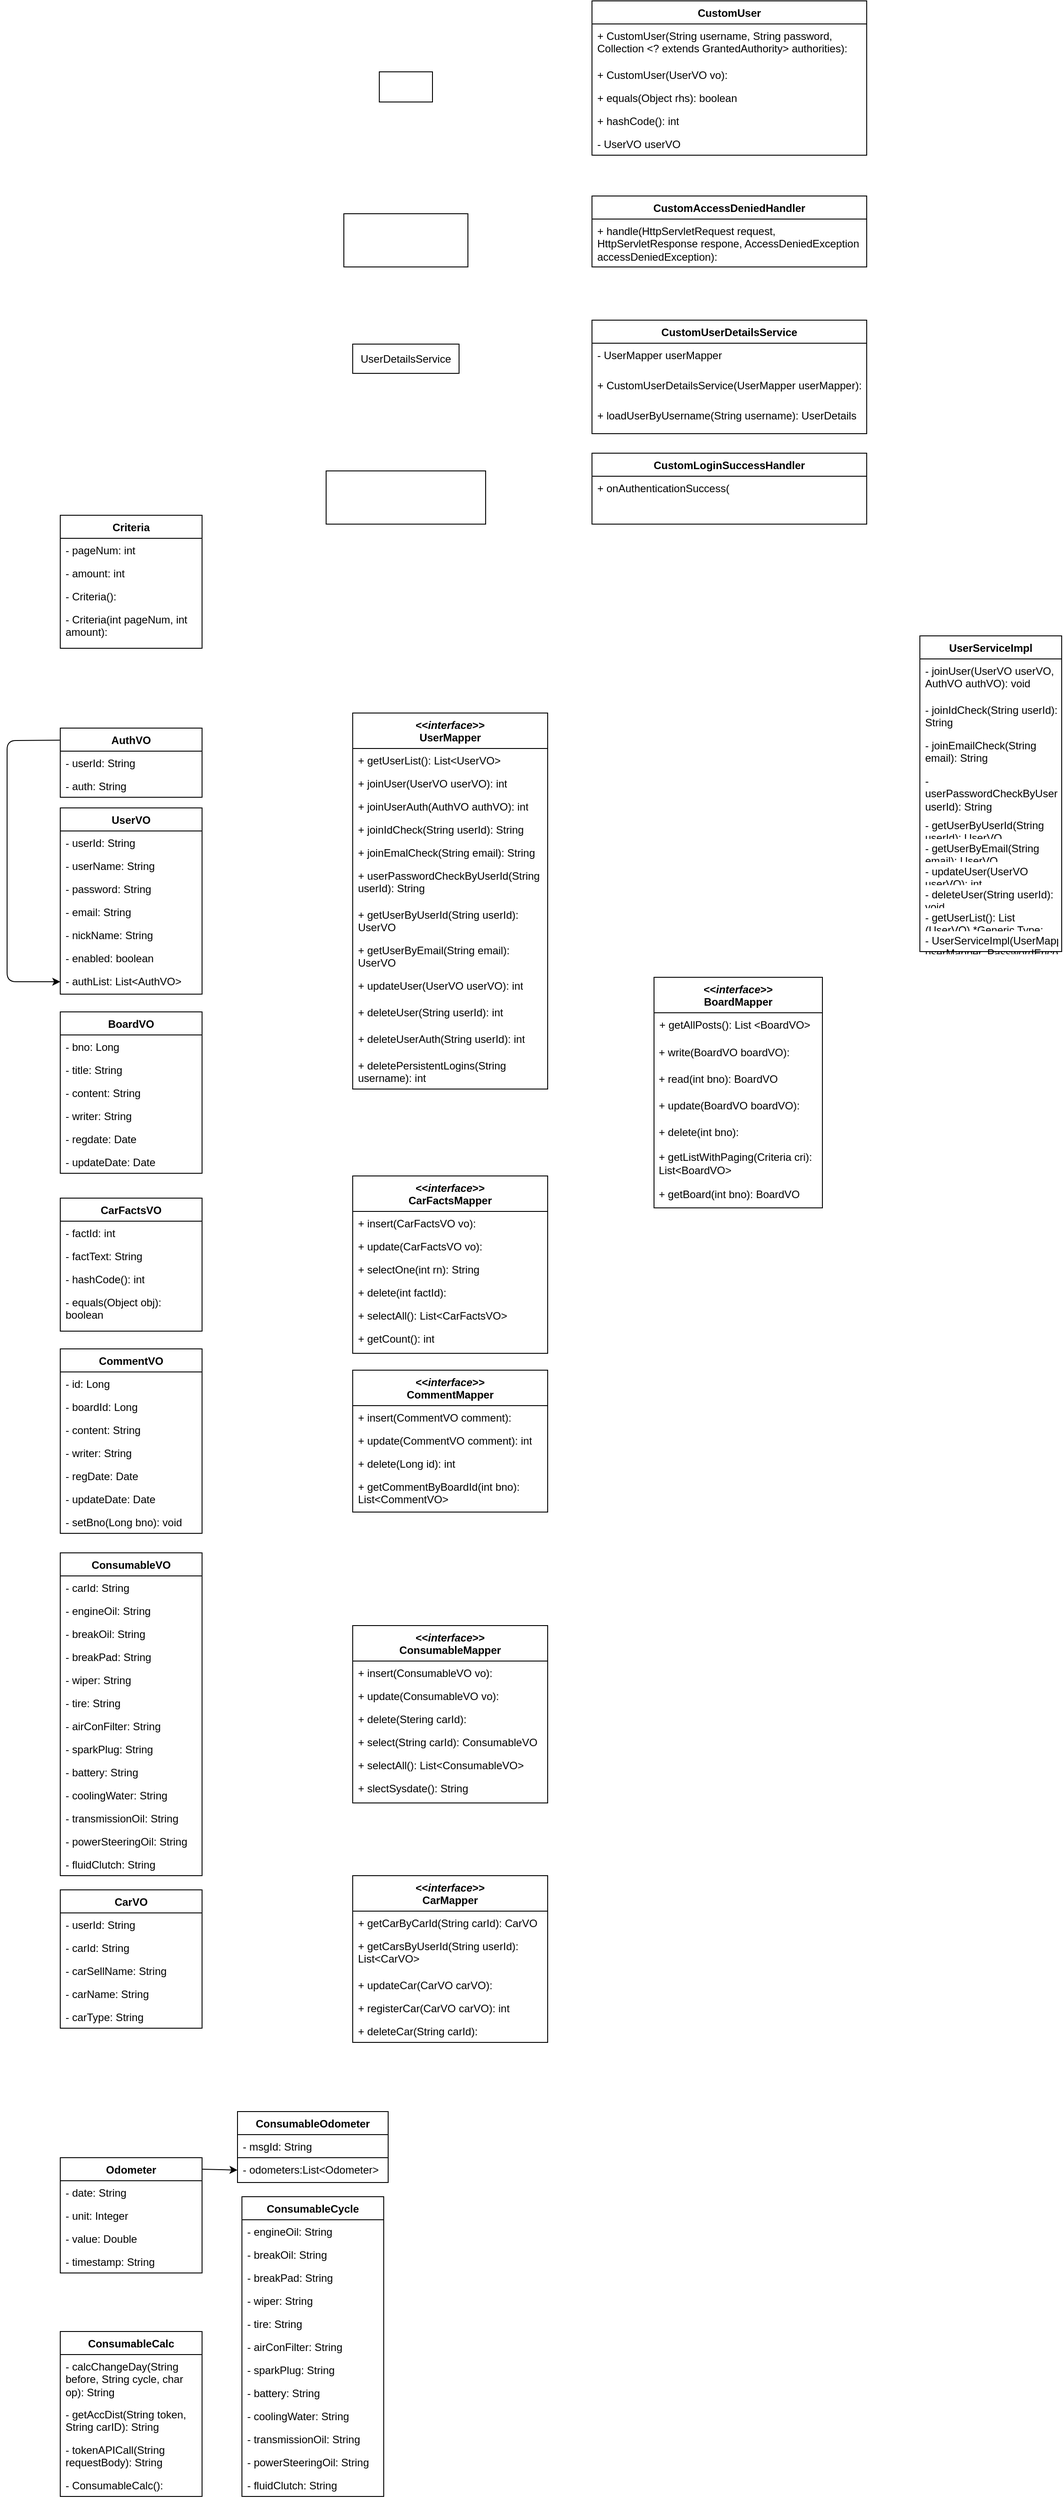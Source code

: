 <mxfile>
    <diagram id="rm79p4SfavvxtILXGLBQ" name="Page-1">
        <mxGraphModel dx="1502" dy="1458" grid="1" gridSize="10" guides="1" tooltips="1" connect="1" arrows="1" fold="1" page="1" pageScale="1" pageWidth="850" pageHeight="1100" math="0" shadow="0">
            <root>
                <mxCell id="0"/>
                <mxCell id="1" parent="0"/>
                <mxCell id="40" value="" style="edgeStyle=none;html=1;entryX=0;entryY=0.5;entryDx=0;entryDy=0;exitX=-0.004;exitY=0.175;exitDx=0;exitDy=0;exitPerimeter=0;" parent="1" source="2" target="38" edge="1">
                    <mxGeometry relative="1" as="geometry">
                        <mxPoint x="-100" y="59" as="targetPoint"/>
                        <Array as="points">
                            <mxPoint x="-40" y="34"/>
                            <mxPoint x="-40" y="306"/>
                        </Array>
                    </mxGeometry>
                </mxCell>
                <mxCell id="2" value="AuthVO" style="swimlane;fontStyle=1;align=center;verticalAlign=top;childLayout=stackLayout;horizontal=1;startSize=26;horizontalStack=0;resizeParent=1;resizeParentMax=0;resizeLast=0;collapsible=1;marginBottom=0;whiteSpace=wrap;html=1;" parent="1" vertex="1">
                    <mxGeometry x="20" y="20" width="160" height="78" as="geometry"/>
                </mxCell>
                <mxCell id="3" value="- userId: String" style="text;strokeColor=none;fillColor=none;align=left;verticalAlign=top;spacingLeft=4;spacingRight=4;overflow=hidden;rotatable=0;points=[[0,0.5],[1,0.5]];portConstraint=eastwest;whiteSpace=wrap;html=1;" parent="2" vertex="1">
                    <mxGeometry y="26" width="160" height="26" as="geometry"/>
                </mxCell>
                <mxCell id="4" value="- auth: String" style="text;strokeColor=none;fillColor=none;align=left;verticalAlign=top;spacingLeft=4;spacingRight=4;overflow=hidden;rotatable=0;points=[[0,0.5],[1,0.5]];portConstraint=eastwest;whiteSpace=wrap;html=1;" parent="2" vertex="1">
                    <mxGeometry y="52" width="160" height="26" as="geometry"/>
                </mxCell>
                <mxCell id="5" value="CommentVO" style="swimlane;fontStyle=1;align=center;verticalAlign=top;childLayout=stackLayout;horizontal=1;startSize=26;horizontalStack=0;resizeParent=1;resizeParentMax=0;resizeLast=0;collapsible=1;marginBottom=0;whiteSpace=wrap;html=1;" parent="1" vertex="1">
                    <mxGeometry x="20" y="720" width="160" height="208" as="geometry"/>
                </mxCell>
                <mxCell id="6" value="- id: Long" style="text;strokeColor=none;fillColor=none;align=left;verticalAlign=top;spacingLeft=4;spacingRight=4;overflow=hidden;rotatable=0;points=[[0,0.5],[1,0.5]];portConstraint=eastwest;whiteSpace=wrap;html=1;" parent="5" vertex="1">
                    <mxGeometry y="26" width="160" height="26" as="geometry"/>
                </mxCell>
                <mxCell id="7" value="- boardId: Long" style="text;strokeColor=none;fillColor=none;align=left;verticalAlign=top;spacingLeft=4;spacingRight=4;overflow=hidden;rotatable=0;points=[[0,0.5],[1,0.5]];portConstraint=eastwest;whiteSpace=wrap;html=1;" parent="5" vertex="1">
                    <mxGeometry y="52" width="160" height="26" as="geometry"/>
                </mxCell>
                <mxCell id="8" value="- content: String" style="text;strokeColor=none;fillColor=none;align=left;verticalAlign=top;spacingLeft=4;spacingRight=4;overflow=hidden;rotatable=0;points=[[0,0.5],[1,0.5]];portConstraint=eastwest;whiteSpace=wrap;html=1;" parent="5" vertex="1">
                    <mxGeometry y="78" width="160" height="26" as="geometry"/>
                </mxCell>
                <mxCell id="9" value="- writer: String" style="text;strokeColor=none;fillColor=none;align=left;verticalAlign=top;spacingLeft=4;spacingRight=4;overflow=hidden;rotatable=0;points=[[0,0.5],[1,0.5]];portConstraint=eastwest;whiteSpace=wrap;html=1;" parent="5" vertex="1">
                    <mxGeometry y="104" width="160" height="26" as="geometry"/>
                </mxCell>
                <mxCell id="10" value="- regDate: Date" style="text;strokeColor=none;fillColor=none;align=left;verticalAlign=top;spacingLeft=4;spacingRight=4;overflow=hidden;rotatable=0;points=[[0,0.5],[1,0.5]];portConstraint=eastwest;whiteSpace=wrap;html=1;" parent="5" vertex="1">
                    <mxGeometry y="130" width="160" height="26" as="geometry"/>
                </mxCell>
                <mxCell id="11" value="- updateDate: Date" style="text;strokeColor=none;fillColor=none;align=left;verticalAlign=top;spacingLeft=4;spacingRight=4;overflow=hidden;rotatable=0;points=[[0,0.5],[1,0.5]];portConstraint=eastwest;whiteSpace=wrap;html=1;" parent="5" vertex="1">
                    <mxGeometry y="156" width="160" height="26" as="geometry"/>
                </mxCell>
                <mxCell id="12" value="- setBno(Long bno): void" style="text;strokeColor=none;fillColor=none;align=left;verticalAlign=top;spacingLeft=4;spacingRight=4;overflow=hidden;rotatable=0;points=[[0,0.5],[1,0.5]];portConstraint=eastwest;whiteSpace=wrap;html=1;" parent="5" vertex="1">
                    <mxGeometry y="182" width="160" height="26" as="geometry"/>
                </mxCell>
                <mxCell id="13" value="BoardVO" style="swimlane;fontStyle=1;align=center;verticalAlign=top;childLayout=stackLayout;horizontal=1;startSize=26;horizontalStack=0;resizeParent=1;resizeParentMax=0;resizeLast=0;collapsible=1;marginBottom=0;whiteSpace=wrap;html=1;" parent="1" vertex="1">
                    <mxGeometry x="20" y="340" width="160" height="182" as="geometry"/>
                </mxCell>
                <mxCell id="14" value="- bno: Long" style="text;strokeColor=none;fillColor=none;align=left;verticalAlign=top;spacingLeft=4;spacingRight=4;overflow=hidden;rotatable=0;points=[[0,0.5],[1,0.5]];portConstraint=eastwest;whiteSpace=wrap;html=1;" parent="13" vertex="1">
                    <mxGeometry y="26" width="160" height="26" as="geometry"/>
                </mxCell>
                <mxCell id="15" value="- title: String" style="text;strokeColor=none;fillColor=none;align=left;verticalAlign=top;spacingLeft=4;spacingRight=4;overflow=hidden;rotatable=0;points=[[0,0.5],[1,0.5]];portConstraint=eastwest;whiteSpace=wrap;html=1;" parent="13" vertex="1">
                    <mxGeometry y="52" width="160" height="26" as="geometry"/>
                </mxCell>
                <mxCell id="16" value="- content: String" style="text;strokeColor=none;fillColor=none;align=left;verticalAlign=top;spacingLeft=4;spacingRight=4;overflow=hidden;rotatable=0;points=[[0,0.5],[1,0.5]];portConstraint=eastwest;whiteSpace=wrap;html=1;" parent="13" vertex="1">
                    <mxGeometry y="78" width="160" height="26" as="geometry"/>
                </mxCell>
                <mxCell id="17" value="- writer: String" style="text;strokeColor=none;fillColor=none;align=left;verticalAlign=top;spacingLeft=4;spacingRight=4;overflow=hidden;rotatable=0;points=[[0,0.5],[1,0.5]];portConstraint=eastwest;whiteSpace=wrap;html=1;" parent="13" vertex="1">
                    <mxGeometry y="104" width="160" height="26" as="geometry"/>
                </mxCell>
                <mxCell id="18" value="- regdate: Date" style="text;strokeColor=none;fillColor=none;align=left;verticalAlign=top;spacingLeft=4;spacingRight=4;overflow=hidden;rotatable=0;points=[[0,0.5],[1,0.5]];portConstraint=eastwest;whiteSpace=wrap;html=1;" parent="13" vertex="1">
                    <mxGeometry y="130" width="160" height="26" as="geometry"/>
                </mxCell>
                <mxCell id="19" value="- updateDate: Date" style="text;strokeColor=none;fillColor=none;align=left;verticalAlign=top;spacingLeft=4;spacingRight=4;overflow=hidden;rotatable=0;points=[[0,0.5],[1,0.5]];portConstraint=eastwest;whiteSpace=wrap;html=1;" parent="13" vertex="1">
                    <mxGeometry y="156" width="160" height="26" as="geometry"/>
                </mxCell>
                <mxCell id="20" value="CarFactsVO" style="swimlane;fontStyle=1;align=center;verticalAlign=top;childLayout=stackLayout;horizontal=1;startSize=26;horizontalStack=0;resizeParent=1;resizeParentMax=0;resizeLast=0;collapsible=1;marginBottom=0;whiteSpace=wrap;html=1;" parent="1" vertex="1">
                    <mxGeometry x="20" y="550" width="160" height="150" as="geometry"/>
                </mxCell>
                <mxCell id="21" value="- factId: int" style="text;strokeColor=none;fillColor=none;align=left;verticalAlign=top;spacingLeft=4;spacingRight=4;overflow=hidden;rotatable=0;points=[[0,0.5],[1,0.5]];portConstraint=eastwest;whiteSpace=wrap;html=1;" parent="20" vertex="1">
                    <mxGeometry y="26" width="160" height="26" as="geometry"/>
                </mxCell>
                <mxCell id="22" value="- factText: String" style="text;strokeColor=none;fillColor=none;align=left;verticalAlign=top;spacingLeft=4;spacingRight=4;overflow=hidden;rotatable=0;points=[[0,0.5],[1,0.5]];portConstraint=eastwest;whiteSpace=wrap;html=1;" parent="20" vertex="1">
                    <mxGeometry y="52" width="160" height="26" as="geometry"/>
                </mxCell>
                <mxCell id="23" value="- hashCode(): int" style="text;strokeColor=none;fillColor=none;align=left;verticalAlign=top;spacingLeft=4;spacingRight=4;overflow=hidden;rotatable=0;points=[[0,0.5],[1,0.5]];portConstraint=eastwest;whiteSpace=wrap;html=1;" parent="20" vertex="1">
                    <mxGeometry y="78" width="160" height="26" as="geometry"/>
                </mxCell>
                <mxCell id="24" value="- equals(Object obj): boolean" style="text;strokeColor=none;fillColor=none;align=left;verticalAlign=top;spacingLeft=4;spacingRight=4;overflow=hidden;rotatable=0;points=[[0,0.5],[1,0.5]];portConstraint=eastwest;whiteSpace=wrap;html=1;" parent="20" vertex="1">
                    <mxGeometry y="104" width="160" height="46" as="geometry"/>
                </mxCell>
                <mxCell id="25" value="ConsumableCalc" style="swimlane;fontStyle=1;align=center;verticalAlign=top;childLayout=stackLayout;horizontal=1;startSize=26;horizontalStack=0;resizeParent=1;resizeParentMax=0;resizeLast=0;collapsible=1;marginBottom=0;whiteSpace=wrap;html=1;" parent="1" vertex="1">
                    <mxGeometry x="20" y="1828" width="160" height="186" as="geometry"/>
                </mxCell>
                <mxCell id="26" value="- calcChangeDay(String before, String cycle, char op): String" style="text;strokeColor=none;fillColor=none;align=left;verticalAlign=top;spacingLeft=4;spacingRight=4;overflow=hidden;rotatable=0;points=[[0,0.5],[1,0.5]];portConstraint=eastwest;whiteSpace=wrap;html=1;" parent="25" vertex="1">
                    <mxGeometry y="26" width="160" height="54" as="geometry"/>
                </mxCell>
                <mxCell id="27" value="- getAccDist(String token, String carID): String" style="text;strokeColor=none;fillColor=none;align=left;verticalAlign=top;spacingLeft=4;spacingRight=4;overflow=hidden;rotatable=0;points=[[0,0.5],[1,0.5]];portConstraint=eastwest;whiteSpace=wrap;html=1;" parent="25" vertex="1">
                    <mxGeometry y="80" width="160" height="40" as="geometry"/>
                </mxCell>
                <mxCell id="28" value="- tokenAPICall(String requestBody): String" style="text;strokeColor=none;fillColor=none;align=left;verticalAlign=top;spacingLeft=4;spacingRight=4;overflow=hidden;rotatable=0;points=[[0,0.5],[1,0.5]];portConstraint=eastwest;whiteSpace=wrap;html=1;" parent="25" vertex="1">
                    <mxGeometry y="120" width="160" height="40" as="geometry"/>
                </mxCell>
                <mxCell id="29" value="- ConsumableCalc(): " style="text;strokeColor=none;fillColor=none;align=left;verticalAlign=top;spacingLeft=4;spacingRight=4;overflow=hidden;rotatable=0;points=[[0,0.5],[1,0.5]];portConstraint=eastwest;whiteSpace=wrap;html=1;" parent="25" vertex="1">
                    <mxGeometry y="160" width="160" height="26" as="geometry"/>
                </mxCell>
                <mxCell id="31" value="UserVO" style="swimlane;fontStyle=1;align=center;verticalAlign=top;childLayout=stackLayout;horizontal=1;startSize=26;horizontalStack=0;resizeParent=1;resizeParentMax=0;resizeLast=0;collapsible=1;marginBottom=0;whiteSpace=wrap;html=1;" parent="1" vertex="1">
                    <mxGeometry x="20" y="110" width="160" height="210" as="geometry"/>
                </mxCell>
                <mxCell id="32" value="- userId: String" style="text;strokeColor=none;fillColor=none;align=left;verticalAlign=top;spacingLeft=4;spacingRight=4;overflow=hidden;rotatable=0;points=[[0,0.5],[1,0.5]];portConstraint=eastwest;whiteSpace=wrap;html=1;" parent="31" vertex="1">
                    <mxGeometry y="26" width="160" height="26" as="geometry"/>
                </mxCell>
                <mxCell id="33" value="- userName: String" style="text;strokeColor=none;fillColor=none;align=left;verticalAlign=top;spacingLeft=4;spacingRight=4;overflow=hidden;rotatable=0;points=[[0,0.5],[1,0.5]];portConstraint=eastwest;whiteSpace=wrap;html=1;" parent="31" vertex="1">
                    <mxGeometry y="52" width="160" height="26" as="geometry"/>
                </mxCell>
                <mxCell id="34" value="- password: String" style="text;strokeColor=none;fillColor=none;align=left;verticalAlign=top;spacingLeft=4;spacingRight=4;overflow=hidden;rotatable=0;points=[[0,0.5],[1,0.5]];portConstraint=eastwest;whiteSpace=wrap;html=1;" parent="31" vertex="1">
                    <mxGeometry y="78" width="160" height="26" as="geometry"/>
                </mxCell>
                <mxCell id="35" value="- email: String" style="text;strokeColor=none;fillColor=none;align=left;verticalAlign=top;spacingLeft=4;spacingRight=4;overflow=hidden;rotatable=0;points=[[0,0.5],[1,0.5]];portConstraint=eastwest;whiteSpace=wrap;html=1;" parent="31" vertex="1">
                    <mxGeometry y="104" width="160" height="26" as="geometry"/>
                </mxCell>
                <mxCell id="36" value="- nickName: String" style="text;strokeColor=none;fillColor=none;align=left;verticalAlign=top;spacingLeft=4;spacingRight=4;overflow=hidden;rotatable=0;points=[[0,0.5],[1,0.5]];portConstraint=eastwest;whiteSpace=wrap;html=1;" parent="31" vertex="1">
                    <mxGeometry y="130" width="160" height="26" as="geometry"/>
                </mxCell>
                <mxCell id="37" value="- enabled: boolean" style="text;strokeColor=none;fillColor=none;align=left;verticalAlign=top;spacingLeft=4;spacingRight=4;overflow=hidden;rotatable=0;points=[[0,0.5],[1,0.5]];portConstraint=eastwest;whiteSpace=wrap;html=1;" parent="31" vertex="1">
                    <mxGeometry y="156" width="160" height="26" as="geometry"/>
                </mxCell>
                <mxCell id="38" value="- authList: List&amp;lt;AuthVO&amp;gt;&amp;nbsp;" style="text;strokeColor=none;fillColor=none;align=left;verticalAlign=top;spacingLeft=4;spacingRight=4;overflow=hidden;rotatable=0;points=[[0,0.5],[1,0.5]];portConstraint=eastwest;whiteSpace=wrap;html=1;" parent="31" vertex="1">
                    <mxGeometry y="182" width="160" height="28" as="geometry"/>
                </mxCell>
                <mxCell id="46" value="Criteria" style="swimlane;fontStyle=1;align=center;verticalAlign=top;childLayout=stackLayout;horizontal=1;startSize=26;horizontalStack=0;resizeParent=1;resizeParentMax=0;resizeLast=0;collapsible=1;marginBottom=0;whiteSpace=wrap;html=1;" parent="1" vertex="1">
                    <mxGeometry x="20" y="-220" width="160" height="150" as="geometry"/>
                </mxCell>
                <mxCell id="47" value="- pageNum: int" style="text;strokeColor=none;fillColor=none;align=left;verticalAlign=top;spacingLeft=4;spacingRight=4;overflow=hidden;rotatable=0;points=[[0,0.5],[1,0.5]];portConstraint=eastwest;whiteSpace=wrap;html=1;" parent="46" vertex="1">
                    <mxGeometry y="26" width="160" height="26" as="geometry"/>
                </mxCell>
                <mxCell id="48" value="- amount: int" style="text;strokeColor=none;fillColor=none;align=left;verticalAlign=top;spacingLeft=4;spacingRight=4;overflow=hidden;rotatable=0;points=[[0,0.5],[1,0.5]];portConstraint=eastwest;whiteSpace=wrap;html=1;" parent="46" vertex="1">
                    <mxGeometry y="52" width="160" height="26" as="geometry"/>
                </mxCell>
                <mxCell id="49" value="- Criteria(): " style="text;strokeColor=none;fillColor=none;align=left;verticalAlign=top;spacingLeft=4;spacingRight=4;overflow=hidden;rotatable=0;points=[[0,0.5],[1,0.5]];portConstraint=eastwest;whiteSpace=wrap;html=1;" parent="46" vertex="1">
                    <mxGeometry y="78" width="160" height="26" as="geometry"/>
                </mxCell>
                <mxCell id="50" value="- Criteria(int pageNum, int amount): " style="text;strokeColor=none;fillColor=none;align=left;verticalAlign=top;spacingLeft=4;spacingRight=4;overflow=hidden;rotatable=0;points=[[0,0.5],[1,0.5]];portConstraint=eastwest;whiteSpace=wrap;html=1;" parent="46" vertex="1">
                    <mxGeometry y="104" width="160" height="46" as="geometry"/>
                </mxCell>
                <mxCell id="51" value="ConsumableVO" style="swimlane;fontStyle=1;align=center;verticalAlign=top;childLayout=stackLayout;horizontal=1;startSize=26;horizontalStack=0;resizeParent=1;resizeParentMax=0;resizeLast=0;collapsible=1;marginBottom=0;whiteSpace=wrap;html=1;" parent="1" vertex="1">
                    <mxGeometry x="20" y="950" width="160" height="364" as="geometry"/>
                </mxCell>
                <mxCell id="52" value="- carId: String" style="text;strokeColor=none;fillColor=none;align=left;verticalAlign=top;spacingLeft=4;spacingRight=4;overflow=hidden;rotatable=0;points=[[0,0.5],[1,0.5]];portConstraint=eastwest;whiteSpace=wrap;html=1;" parent="51" vertex="1">
                    <mxGeometry y="26" width="160" height="26" as="geometry"/>
                </mxCell>
                <mxCell id="53" value="- engineOil: String" style="text;strokeColor=none;fillColor=none;align=left;verticalAlign=top;spacingLeft=4;spacingRight=4;overflow=hidden;rotatable=0;points=[[0,0.5],[1,0.5]];portConstraint=eastwest;whiteSpace=wrap;html=1;" parent="51" vertex="1">
                    <mxGeometry y="52" width="160" height="26" as="geometry"/>
                </mxCell>
                <mxCell id="54" value="- breakOil: String" style="text;strokeColor=none;fillColor=none;align=left;verticalAlign=top;spacingLeft=4;spacingRight=4;overflow=hidden;rotatable=0;points=[[0,0.5],[1,0.5]];portConstraint=eastwest;whiteSpace=wrap;html=1;" parent="51" vertex="1">
                    <mxGeometry y="78" width="160" height="26" as="geometry"/>
                </mxCell>
                <mxCell id="55" value="- breakPad: String" style="text;strokeColor=none;fillColor=none;align=left;verticalAlign=top;spacingLeft=4;spacingRight=4;overflow=hidden;rotatable=0;points=[[0,0.5],[1,0.5]];portConstraint=eastwest;whiteSpace=wrap;html=1;" parent="51" vertex="1">
                    <mxGeometry y="104" width="160" height="26" as="geometry"/>
                </mxCell>
                <mxCell id="56" value="- wiper: String" style="text;strokeColor=none;fillColor=none;align=left;verticalAlign=top;spacingLeft=4;spacingRight=4;overflow=hidden;rotatable=0;points=[[0,0.5],[1,0.5]];portConstraint=eastwest;whiteSpace=wrap;html=1;" parent="51" vertex="1">
                    <mxGeometry y="130" width="160" height="26" as="geometry"/>
                </mxCell>
                <mxCell id="57" value="- tire: String" style="text;strokeColor=none;fillColor=none;align=left;verticalAlign=top;spacingLeft=4;spacingRight=4;overflow=hidden;rotatable=0;points=[[0,0.5],[1,0.5]];portConstraint=eastwest;whiteSpace=wrap;html=1;" parent="51" vertex="1">
                    <mxGeometry y="156" width="160" height="26" as="geometry"/>
                </mxCell>
                <mxCell id="58" value="- airConFilter: String" style="text;strokeColor=none;fillColor=none;align=left;verticalAlign=top;spacingLeft=4;spacingRight=4;overflow=hidden;rotatable=0;points=[[0,0.5],[1,0.5]];portConstraint=eastwest;whiteSpace=wrap;html=1;" parent="51" vertex="1">
                    <mxGeometry y="182" width="160" height="26" as="geometry"/>
                </mxCell>
                <mxCell id="59" value="- sparkPlug: String" style="text;strokeColor=none;fillColor=none;align=left;verticalAlign=top;spacingLeft=4;spacingRight=4;overflow=hidden;rotatable=0;points=[[0,0.5],[1,0.5]];portConstraint=eastwest;whiteSpace=wrap;html=1;" parent="51" vertex="1">
                    <mxGeometry y="208" width="160" height="26" as="geometry"/>
                </mxCell>
                <mxCell id="60" value="- battery: String" style="text;strokeColor=none;fillColor=none;align=left;verticalAlign=top;spacingLeft=4;spacingRight=4;overflow=hidden;rotatable=0;points=[[0,0.5],[1,0.5]];portConstraint=eastwest;whiteSpace=wrap;html=1;" parent="51" vertex="1">
                    <mxGeometry y="234" width="160" height="26" as="geometry"/>
                </mxCell>
                <mxCell id="61" value="- coolingWater: String" style="text;strokeColor=none;fillColor=none;align=left;verticalAlign=top;spacingLeft=4;spacingRight=4;overflow=hidden;rotatable=0;points=[[0,0.5],[1,0.5]];portConstraint=eastwest;whiteSpace=wrap;html=1;" parent="51" vertex="1">
                    <mxGeometry y="260" width="160" height="26" as="geometry"/>
                </mxCell>
                <mxCell id="62" value="- transmissionOil: String" style="text;strokeColor=none;fillColor=none;align=left;verticalAlign=top;spacingLeft=4;spacingRight=4;overflow=hidden;rotatable=0;points=[[0,0.5],[1,0.5]];portConstraint=eastwest;whiteSpace=wrap;html=1;" parent="51" vertex="1">
                    <mxGeometry y="286" width="160" height="26" as="geometry"/>
                </mxCell>
                <mxCell id="63" value="- powerSteeringOil: String" style="text;strokeColor=none;fillColor=none;align=left;verticalAlign=top;spacingLeft=4;spacingRight=4;overflow=hidden;rotatable=0;points=[[0,0.5],[1,0.5]];portConstraint=eastwest;whiteSpace=wrap;html=1;" parent="51" vertex="1">
                    <mxGeometry y="312" width="160" height="26" as="geometry"/>
                </mxCell>
                <mxCell id="64" value="- fluidClutch: String" style="text;strokeColor=none;fillColor=none;align=left;verticalAlign=top;spacingLeft=4;spacingRight=4;overflow=hidden;rotatable=0;points=[[0,0.5],[1,0.5]];portConstraint=eastwest;whiteSpace=wrap;html=1;" parent="51" vertex="1">
                    <mxGeometry y="338" width="160" height="26" as="geometry"/>
                </mxCell>
                <mxCell id="65" value="ConsumableOdometer" style="swimlane;fontStyle=1;align=center;verticalAlign=top;childLayout=stackLayout;horizontal=1;startSize=26;horizontalStack=0;resizeParent=1;resizeParentMax=0;resizeLast=0;collapsible=1;marginBottom=0;whiteSpace=wrap;html=1;" parent="1" vertex="1">
                    <mxGeometry x="220" y="1580" width="170" height="80" as="geometry"/>
                </mxCell>
                <mxCell id="66" value="- msgId: String" style="text;strokeColor=none;fillColor=none;align=left;verticalAlign=top;spacingLeft=4;spacingRight=4;overflow=hidden;rotatable=0;points=[[0,0.5],[1,0.5]];portConstraint=eastwest;whiteSpace=wrap;html=1;" parent="65" vertex="1">
                    <mxGeometry y="26" width="170" height="26" as="geometry"/>
                </mxCell>
                <mxCell id="67" value="- odometers:List&amp;lt;Odometer&amp;gt;" style="text;strokeColor=default;fillColor=none;align=left;verticalAlign=top;spacingLeft=4;spacingRight=4;overflow=hidden;rotatable=0;points=[[0,0.5],[1,0.5]];portConstraint=eastwest;whiteSpace=wrap;html=1;" parent="65" vertex="1">
                    <mxGeometry y="52" width="170" height="28" as="geometry"/>
                </mxCell>
                <mxCell id="41" value="Odometer" style="swimlane;fontStyle=1;align=center;verticalAlign=top;childLayout=stackLayout;horizontal=1;startSize=26;horizontalStack=0;resizeParent=1;resizeParentMax=0;resizeLast=0;collapsible=1;marginBottom=0;whiteSpace=wrap;html=1;strokeColor=default;" parent="1" vertex="1">
                    <mxGeometry x="20" y="1632" width="160" height="130" as="geometry"/>
                </mxCell>
                <mxCell id="42" value="- date: String" style="text;strokeColor=none;fillColor=none;align=left;verticalAlign=top;spacingLeft=4;spacingRight=4;overflow=hidden;rotatable=0;points=[[0,0.5],[1,0.5]];portConstraint=eastwest;whiteSpace=wrap;html=1;" parent="41" vertex="1">
                    <mxGeometry y="26" width="160" height="26" as="geometry"/>
                </mxCell>
                <mxCell id="43" value="- unit: Integer" style="text;strokeColor=none;fillColor=none;align=left;verticalAlign=top;spacingLeft=4;spacingRight=4;overflow=hidden;rotatable=0;points=[[0,0.5],[1,0.5]];portConstraint=eastwest;whiteSpace=wrap;html=1;" parent="41" vertex="1">
                    <mxGeometry y="52" width="160" height="26" as="geometry"/>
                </mxCell>
                <mxCell id="44" value="- value: Double" style="text;strokeColor=none;fillColor=none;align=left;verticalAlign=top;spacingLeft=4;spacingRight=4;overflow=hidden;rotatable=0;points=[[0,0.5],[1,0.5]];portConstraint=eastwest;whiteSpace=wrap;html=1;" parent="41" vertex="1">
                    <mxGeometry y="78" width="160" height="26" as="geometry"/>
                </mxCell>
                <mxCell id="45" value="- timestamp: String" style="text;strokeColor=none;fillColor=none;align=left;verticalAlign=top;spacingLeft=4;spacingRight=4;overflow=hidden;rotatable=0;points=[[0,0.5],[1,0.5]];portConstraint=eastwest;whiteSpace=wrap;html=1;" parent="41" vertex="1">
                    <mxGeometry y="104" width="160" height="26" as="geometry"/>
                </mxCell>
                <mxCell id="73" value="" style="endArrow=classic;html=1;exitX=0.998;exitY=0.1;exitDx=0;exitDy=0;exitPerimeter=0;entryX=0;entryY=0.5;entryDx=0;entryDy=0;" parent="1" source="41" target="67" edge="1">
                    <mxGeometry width="50" height="50" relative="1" as="geometry">
                        <mxPoint x="185" y="1640" as="sourcePoint"/>
                        <mxPoint x="305" y="1630" as="targetPoint"/>
                    </mxGeometry>
                </mxCell>
                <mxCell id="74" value="ConsumableCycle" style="swimlane;fontStyle=1;align=center;verticalAlign=top;childLayout=stackLayout;horizontal=1;startSize=26;horizontalStack=0;resizeParent=1;resizeParentMax=0;resizeLast=0;collapsible=1;marginBottom=0;whiteSpace=wrap;html=1;" parent="1" vertex="1">
                    <mxGeometry x="225" y="1676" width="160" height="338" as="geometry"/>
                </mxCell>
                <mxCell id="75" value="- engineOil: String" style="text;strokeColor=none;fillColor=none;align=left;verticalAlign=top;spacingLeft=4;spacingRight=4;overflow=hidden;rotatable=0;points=[[0,0.5],[1,0.5]];portConstraint=eastwest;whiteSpace=wrap;html=1;" parent="74" vertex="1">
                    <mxGeometry y="26" width="160" height="26" as="geometry"/>
                </mxCell>
                <mxCell id="76" value="- breakOil: String" style="text;strokeColor=none;fillColor=none;align=left;verticalAlign=top;spacingLeft=4;spacingRight=4;overflow=hidden;rotatable=0;points=[[0,0.5],[1,0.5]];portConstraint=eastwest;whiteSpace=wrap;html=1;" parent="74" vertex="1">
                    <mxGeometry y="52" width="160" height="26" as="geometry"/>
                </mxCell>
                <mxCell id="77" value="- breakPad: String" style="text;strokeColor=none;fillColor=none;align=left;verticalAlign=top;spacingLeft=4;spacingRight=4;overflow=hidden;rotatable=0;points=[[0,0.5],[1,0.5]];portConstraint=eastwest;whiteSpace=wrap;html=1;" parent="74" vertex="1">
                    <mxGeometry y="78" width="160" height="26" as="geometry"/>
                </mxCell>
                <mxCell id="78" value="- wiper: String" style="text;strokeColor=none;fillColor=none;align=left;verticalAlign=top;spacingLeft=4;spacingRight=4;overflow=hidden;rotatable=0;points=[[0,0.5],[1,0.5]];portConstraint=eastwest;whiteSpace=wrap;html=1;" parent="74" vertex="1">
                    <mxGeometry y="104" width="160" height="26" as="geometry"/>
                </mxCell>
                <mxCell id="79" value="- tire: String" style="text;strokeColor=none;fillColor=none;align=left;verticalAlign=top;spacingLeft=4;spacingRight=4;overflow=hidden;rotatable=0;points=[[0,0.5],[1,0.5]];portConstraint=eastwest;whiteSpace=wrap;html=1;" parent="74" vertex="1">
                    <mxGeometry y="130" width="160" height="26" as="geometry"/>
                </mxCell>
                <mxCell id="80" value="- airConFilter: String" style="text;strokeColor=none;fillColor=none;align=left;verticalAlign=top;spacingLeft=4;spacingRight=4;overflow=hidden;rotatable=0;points=[[0,0.5],[1,0.5]];portConstraint=eastwest;whiteSpace=wrap;html=1;" parent="74" vertex="1">
                    <mxGeometry y="156" width="160" height="26" as="geometry"/>
                </mxCell>
                <mxCell id="81" value="- sparkPlug: String" style="text;strokeColor=none;fillColor=none;align=left;verticalAlign=top;spacingLeft=4;spacingRight=4;overflow=hidden;rotatable=0;points=[[0,0.5],[1,0.5]];portConstraint=eastwest;whiteSpace=wrap;html=1;" parent="74" vertex="1">
                    <mxGeometry y="182" width="160" height="26" as="geometry"/>
                </mxCell>
                <mxCell id="82" value="- battery: String" style="text;strokeColor=none;fillColor=none;align=left;verticalAlign=top;spacingLeft=4;spacingRight=4;overflow=hidden;rotatable=0;points=[[0,0.5],[1,0.5]];portConstraint=eastwest;whiteSpace=wrap;html=1;" parent="74" vertex="1">
                    <mxGeometry y="208" width="160" height="26" as="geometry"/>
                </mxCell>
                <mxCell id="83" value="- coolingWater: String" style="text;strokeColor=none;fillColor=none;align=left;verticalAlign=top;spacingLeft=4;spacingRight=4;overflow=hidden;rotatable=0;points=[[0,0.5],[1,0.5]];portConstraint=eastwest;whiteSpace=wrap;html=1;" parent="74" vertex="1">
                    <mxGeometry y="234" width="160" height="26" as="geometry"/>
                </mxCell>
                <mxCell id="84" value="- transmissionOil: String" style="text;strokeColor=none;fillColor=none;align=left;verticalAlign=top;spacingLeft=4;spacingRight=4;overflow=hidden;rotatable=0;points=[[0,0.5],[1,0.5]];portConstraint=eastwest;whiteSpace=wrap;html=1;" parent="74" vertex="1">
                    <mxGeometry y="260" width="160" height="26" as="geometry"/>
                </mxCell>
                <mxCell id="85" value="- powerSteeringOil: String" style="text;strokeColor=none;fillColor=none;align=left;verticalAlign=top;spacingLeft=4;spacingRight=4;overflow=hidden;rotatable=0;points=[[0,0.5],[1,0.5]];portConstraint=eastwest;whiteSpace=wrap;html=1;" parent="74" vertex="1">
                    <mxGeometry y="286" width="160" height="26" as="geometry"/>
                </mxCell>
                <mxCell id="86" value="- fluidClutch: String" style="text;strokeColor=none;fillColor=none;align=left;verticalAlign=top;spacingLeft=4;spacingRight=4;overflow=hidden;rotatable=0;points=[[0,0.5],[1,0.5]];portConstraint=eastwest;whiteSpace=wrap;html=1;" parent="74" vertex="1">
                    <mxGeometry y="312" width="160" height="26" as="geometry"/>
                </mxCell>
                <mxCell id="87" value="CarVO" style="swimlane;fontStyle=1;align=center;verticalAlign=top;childLayout=stackLayout;horizontal=1;startSize=26;horizontalStack=0;resizeParent=1;resizeParentMax=0;resizeLast=0;collapsible=1;marginBottom=0;whiteSpace=wrap;html=1;" parent="1" vertex="1">
                    <mxGeometry x="20" y="1330" width="160" height="156" as="geometry"/>
                </mxCell>
                <mxCell id="88" value="- userId: String" style="text;strokeColor=none;fillColor=none;align=left;verticalAlign=top;spacingLeft=4;spacingRight=4;overflow=hidden;rotatable=0;points=[[0,0.5],[1,0.5]];portConstraint=eastwest;whiteSpace=wrap;html=1;" parent="87" vertex="1">
                    <mxGeometry y="26" width="160" height="26" as="geometry"/>
                </mxCell>
                <mxCell id="89" value="- carId: String" style="text;strokeColor=none;fillColor=none;align=left;verticalAlign=top;spacingLeft=4;spacingRight=4;overflow=hidden;rotatable=0;points=[[0,0.5],[1,0.5]];portConstraint=eastwest;whiteSpace=wrap;html=1;" parent="87" vertex="1">
                    <mxGeometry y="52" width="160" height="26" as="geometry"/>
                </mxCell>
                <mxCell id="90" value="- carSellName: String" style="text;strokeColor=none;fillColor=none;align=left;verticalAlign=top;spacingLeft=4;spacingRight=4;overflow=hidden;rotatable=0;points=[[0,0.5],[1,0.5]];portConstraint=eastwest;whiteSpace=wrap;html=1;" parent="87" vertex="1">
                    <mxGeometry y="78" width="160" height="26" as="geometry"/>
                </mxCell>
                <mxCell id="91" value="- carName: String" style="text;strokeColor=none;fillColor=none;align=left;verticalAlign=top;spacingLeft=4;spacingRight=4;overflow=hidden;rotatable=0;points=[[0,0.5],[1,0.5]];portConstraint=eastwest;whiteSpace=wrap;html=1;" parent="87" vertex="1">
                    <mxGeometry y="104" width="160" height="26" as="geometry"/>
                </mxCell>
                <mxCell id="92" value="- carType: String" style="text;strokeColor=none;fillColor=none;align=left;verticalAlign=top;spacingLeft=4;spacingRight=4;overflow=hidden;rotatable=0;points=[[0,0.5],[1,0.5]];portConstraint=eastwest;whiteSpace=wrap;html=1;" parent="87" vertex="1">
                    <mxGeometry y="130" width="160" height="26" as="geometry"/>
                </mxCell>
                <mxCell id="93" value="&amp;lt;&amp;lt;&lt;i&gt;interface&lt;/i&gt;&amp;gt;&amp;gt;&lt;br&gt;BoardMapper" style="swimlane;fontStyle=1;align=center;verticalAlign=top;childLayout=stackLayout;horizontal=1;startSize=40;horizontalStack=0;resizeParent=1;resizeParentMax=0;resizeLast=0;collapsible=1;marginBottom=0;whiteSpace=wrap;html=1;" parent="1" vertex="1">
                    <mxGeometry x="690" y="301" width="190" height="260" as="geometry"/>
                </mxCell>
                <mxCell id="94" value="+ getAllPosts(): List &amp;lt;BoardVO&amp;gt;" style="text;strokeColor=none;fillColor=none;align=left;verticalAlign=top;spacingLeft=4;spacingRight=4;overflow=hidden;rotatable=0;points=[[0,0.5],[1,0.5]];portConstraint=eastwest;whiteSpace=wrap;html=1;" parent="93" vertex="1">
                    <mxGeometry y="40" width="190" height="30" as="geometry"/>
                </mxCell>
                <mxCell id="96" value="&amp;nbsp;+ write(BoardVO boardVO):" style="text;html=1;strokeColor=none;fillColor=none;align=left;verticalAlign=middle;whiteSpace=wrap;rounded=0;" parent="93" vertex="1">
                    <mxGeometry y="70" width="190" height="30" as="geometry"/>
                </mxCell>
                <mxCell id="97" value="&amp;nbsp;+ read(int bno): BoardVO" style="text;html=1;strokeColor=none;fillColor=none;align=left;verticalAlign=middle;whiteSpace=wrap;rounded=0;" parent="93" vertex="1">
                    <mxGeometry y="100" width="190" height="30" as="geometry"/>
                </mxCell>
                <mxCell id="98" value="&amp;nbsp;+ update(BoardVO boardVO):&lt;span style=&quot;color: rgba(0, 0, 0, 0); font-family: monospace; font-size: 0px;&quot;&gt;%3CmxGraphModel%3E%3Croot%3E%3CmxCell%20id%3D%220%22%2F%3E%3CmxCell%20id%3D%221%22%20parent%3D%220%22%2F%3E%3CmxCell%20id%3D%222%22%20value%3D%22%2B%20read(int%20bno)%3A%20BoardVO%22%20style%3D%22text%3Bhtml%3D1%3BstrokeColor%3Dnone%3BfillColor%3Dnone%3Balign%3Dleft%3BverticalAlign%3Dmiddle%3BwhiteSpace%3Dwrap%3Brounded%3D0%3B%22%20vertex%3D%221%22%20parent%3D%221%22%3E%3CmxGeometry%20x%3D%22340%22%20y%3D%22490%22%20width%3D%22200%22%20height%3D%2230%22%20as%3D%22geometry%22%2F%3E%3C%2FmxCell%3E%3C%2Froot%3E%3C%2FmxGraphModel%3E&lt;/span&gt;" style="text;html=1;strokeColor=none;fillColor=none;align=left;verticalAlign=middle;whiteSpace=wrap;rounded=0;" parent="93" vertex="1">
                    <mxGeometry y="130" width="190" height="30" as="geometry"/>
                </mxCell>
                <mxCell id="99" value="&amp;nbsp;+ delete(int bno):" style="text;html=1;strokeColor=none;fillColor=none;align=left;verticalAlign=middle;whiteSpace=wrap;rounded=0;" parent="93" vertex="1">
                    <mxGeometry y="160" width="190" height="30" as="geometry"/>
                </mxCell>
                <mxCell id="100" value="&amp;nbsp;+ getListWithPaging(Criteria cri):&amp;nbsp; &amp;nbsp;List&amp;lt;BoardVO&amp;gt;" style="text;html=1;strokeColor=none;fillColor=none;align=left;verticalAlign=middle;whiteSpace=wrap;rounded=0;" parent="93" vertex="1">
                    <mxGeometry y="190" width="190" height="40" as="geometry"/>
                </mxCell>
                <mxCell id="119" value="&amp;nbsp;+ getBoard(int bno): BoardVO" style="text;html=1;strokeColor=none;fillColor=none;align=left;verticalAlign=middle;whiteSpace=wrap;rounded=0;" parent="93" vertex="1">
                    <mxGeometry y="230" width="190" height="30" as="geometry"/>
                </mxCell>
                <mxCell id="121" value="&amp;lt;&amp;lt;&lt;i&gt;interface&lt;/i&gt;&amp;gt;&amp;gt;&lt;br&gt;UserMapper" style="swimlane;fontStyle=1;align=center;verticalAlign=top;childLayout=stackLayout;horizontal=1;startSize=40;horizontalStack=0;resizeParent=1;resizeParentMax=0;resizeLast=0;collapsible=1;marginBottom=0;whiteSpace=wrap;html=1;" parent="1" vertex="1">
                    <mxGeometry x="350" y="3" width="220" height="424" as="geometry">
                        <mxRectangle x="340" y="680" width="120" height="40" as="alternateBounds"/>
                    </mxGeometry>
                </mxCell>
                <mxCell id="122" value="+ getUserList(): List&amp;lt;UserVO&amp;gt;" style="text;strokeColor=none;fillColor=none;align=left;verticalAlign=top;spacingLeft=4;spacingRight=4;overflow=hidden;rotatable=0;points=[[0,0.5],[1,0.5]];portConstraint=eastwest;whiteSpace=wrap;html=1;" parent="121" vertex="1">
                    <mxGeometry y="40" width="220" height="26" as="geometry"/>
                </mxCell>
                <mxCell id="123" value="+ joinUser(UserVO userVO): int" style="text;strokeColor=none;fillColor=none;align=left;verticalAlign=top;spacingLeft=4;spacingRight=4;overflow=hidden;rotatable=0;points=[[0,0.5],[1,0.5]];portConstraint=eastwest;whiteSpace=wrap;html=1;" parent="121" vertex="1">
                    <mxGeometry y="66" width="220" height="26" as="geometry"/>
                </mxCell>
                <mxCell id="124" value="+ joinUserAuth(AuthVO authVO): int" style="text;strokeColor=none;fillColor=none;align=left;verticalAlign=top;spacingLeft=4;spacingRight=4;overflow=hidden;rotatable=0;points=[[0,0.5],[1,0.5]];portConstraint=eastwest;whiteSpace=wrap;html=1;" parent="121" vertex="1">
                    <mxGeometry y="92" width="220" height="26" as="geometry"/>
                </mxCell>
                <mxCell id="125" value="+ joinIdCheck(String userId): String" style="text;strokeColor=none;fillColor=none;align=left;verticalAlign=top;spacingLeft=4;spacingRight=4;overflow=hidden;rotatable=0;points=[[0,0.5],[1,0.5]];portConstraint=eastwest;whiteSpace=wrap;html=1;" parent="121" vertex="1">
                    <mxGeometry y="118" width="220" height="26" as="geometry"/>
                </mxCell>
                <mxCell id="126" value="+ joinEmalCheck(String email): String" style="text;strokeColor=none;fillColor=none;align=left;verticalAlign=top;spacingLeft=4;spacingRight=4;overflow=hidden;rotatable=0;points=[[0,0.5],[1,0.5]];portConstraint=eastwest;whiteSpace=wrap;html=1;" parent="121" vertex="1">
                    <mxGeometry y="144" width="220" height="26" as="geometry"/>
                </mxCell>
                <mxCell id="127" value="+ userPasswordCheckByUserId(String userId): String" style="text;strokeColor=none;fillColor=none;align=left;verticalAlign=top;spacingLeft=4;spacingRight=4;overflow=hidden;rotatable=0;points=[[0,0.5],[1,0.5]];portConstraint=eastwest;whiteSpace=wrap;html=1;" parent="121" vertex="1">
                    <mxGeometry y="170" width="220" height="44" as="geometry"/>
                </mxCell>
                <mxCell id="128" value="+ getUserByUserId(String userId): UserVO" style="text;strokeColor=none;fillColor=none;align=left;verticalAlign=top;spacingLeft=4;spacingRight=4;overflow=hidden;rotatable=0;points=[[0,0.5],[1,0.5]];portConstraint=eastwest;whiteSpace=wrap;html=1;" parent="121" vertex="1">
                    <mxGeometry y="214" width="220" height="40" as="geometry"/>
                </mxCell>
                <mxCell id="129" value="+ getUserByEmail(String email): UserVO" style="text;strokeColor=none;fillColor=none;align=left;verticalAlign=top;spacingLeft=4;spacingRight=4;overflow=hidden;rotatable=0;points=[[0,0.5],[1,0.5]];portConstraint=eastwest;whiteSpace=wrap;html=1;" parent="121" vertex="1">
                    <mxGeometry y="254" width="220" height="40" as="geometry"/>
                </mxCell>
                <mxCell id="130" value="+ updateUser(UserVO userVO): int" style="text;strokeColor=none;fillColor=none;align=left;verticalAlign=top;spacingLeft=4;spacingRight=4;overflow=hidden;rotatable=0;points=[[0,0.5],[1,0.5]];portConstraint=eastwest;whiteSpace=wrap;html=1;" parent="121" vertex="1">
                    <mxGeometry y="294" width="220" height="30" as="geometry"/>
                </mxCell>
                <mxCell id="131" value="+ deleteUser(String userId): int" style="text;strokeColor=none;fillColor=none;align=left;verticalAlign=top;spacingLeft=4;spacingRight=4;overflow=hidden;rotatable=0;points=[[0,0.5],[1,0.5]];portConstraint=eastwest;whiteSpace=wrap;html=1;" parent="121" vertex="1">
                    <mxGeometry y="324" width="220" height="30" as="geometry"/>
                </mxCell>
                <mxCell id="132" value="+ deleteUserAuth(String userId): int" style="text;strokeColor=none;fillColor=none;align=left;verticalAlign=top;spacingLeft=4;spacingRight=4;overflow=hidden;rotatable=0;points=[[0,0.5],[1,0.5]];portConstraint=eastwest;whiteSpace=wrap;html=1;" parent="121" vertex="1">
                    <mxGeometry y="354" width="220" height="30" as="geometry"/>
                </mxCell>
                <mxCell id="133" value="+ deletePersistentLogins(String username): int" style="text;strokeColor=none;fillColor=none;align=left;verticalAlign=top;spacingLeft=4;spacingRight=4;overflow=hidden;rotatable=0;points=[[0,0.5],[1,0.5]];portConstraint=eastwest;whiteSpace=wrap;html=1;" parent="121" vertex="1">
                    <mxGeometry y="384" width="220" height="40" as="geometry"/>
                </mxCell>
                <mxCell id="134" value="&amp;lt;&amp;lt;&lt;i&gt;interface&lt;/i&gt;&amp;gt;&amp;gt;&lt;br&gt;ConsumableMapper" style="swimlane;fontStyle=1;align=center;verticalAlign=top;childLayout=stackLayout;horizontal=1;startSize=40;horizontalStack=0;resizeParent=1;resizeParentMax=0;resizeLast=0;collapsible=1;marginBottom=0;whiteSpace=wrap;html=1;" parent="1" vertex="1">
                    <mxGeometry x="350" y="1032" width="220" height="200" as="geometry">
                        <mxRectangle x="340" y="680" width="120" height="40" as="alternateBounds"/>
                    </mxGeometry>
                </mxCell>
                <mxCell id="135" value="+ insert(ConsumableVO vo):&amp;nbsp;" style="text;strokeColor=none;fillColor=none;align=left;verticalAlign=top;spacingLeft=4;spacingRight=4;overflow=hidden;rotatable=0;points=[[0,0.5],[1,0.5]];portConstraint=eastwest;whiteSpace=wrap;html=1;" parent="134" vertex="1">
                    <mxGeometry y="40" width="220" height="26" as="geometry"/>
                </mxCell>
                <mxCell id="136" value="+ update(ConsumableVO vo):" style="text;strokeColor=none;fillColor=none;align=left;verticalAlign=top;spacingLeft=4;spacingRight=4;overflow=hidden;rotatable=0;points=[[0,0.5],[1,0.5]];portConstraint=eastwest;whiteSpace=wrap;html=1;" parent="134" vertex="1">
                    <mxGeometry y="66" width="220" height="26" as="geometry"/>
                </mxCell>
                <mxCell id="137" value="+ delete(Stering carId):" style="text;strokeColor=none;fillColor=none;align=left;verticalAlign=top;spacingLeft=4;spacingRight=4;overflow=hidden;rotatable=0;points=[[0,0.5],[1,0.5]];portConstraint=eastwest;whiteSpace=wrap;html=1;" parent="134" vertex="1">
                    <mxGeometry y="92" width="220" height="26" as="geometry"/>
                </mxCell>
                <mxCell id="138" value="+ select(String carId): ConsumableVO" style="text;strokeColor=none;fillColor=none;align=left;verticalAlign=top;spacingLeft=4;spacingRight=4;overflow=hidden;rotatable=0;points=[[0,0.5],[1,0.5]];portConstraint=eastwest;whiteSpace=wrap;html=1;" parent="134" vertex="1">
                    <mxGeometry y="118" width="220" height="26" as="geometry"/>
                </mxCell>
                <mxCell id="139" value="+ selectAll(): List&amp;lt;ConsumableVO&amp;gt;" style="text;strokeColor=none;fillColor=none;align=left;verticalAlign=top;spacingLeft=4;spacingRight=4;overflow=hidden;rotatable=0;points=[[0,0.5],[1,0.5]];portConstraint=eastwest;whiteSpace=wrap;html=1;" parent="134" vertex="1">
                    <mxGeometry y="144" width="220" height="26" as="geometry"/>
                </mxCell>
                <mxCell id="140" value="+ slectSysdate(): String" style="text;strokeColor=none;fillColor=none;align=left;verticalAlign=top;spacingLeft=4;spacingRight=4;overflow=hidden;rotatable=0;points=[[0,0.5],[1,0.5]];portConstraint=eastwest;whiteSpace=wrap;html=1;" parent="134" vertex="1">
                    <mxGeometry y="170" width="220" height="30" as="geometry"/>
                </mxCell>
                <mxCell id="147" value="&amp;lt;&amp;lt;&lt;i&gt;interface&lt;/i&gt;&amp;gt;&amp;gt;&lt;br&gt;CommentMapper" style="swimlane;fontStyle=1;align=center;verticalAlign=top;childLayout=stackLayout;horizontal=1;startSize=40;horizontalStack=0;resizeParent=1;resizeParentMax=0;resizeLast=0;collapsible=1;marginBottom=0;whiteSpace=wrap;html=1;" parent="1" vertex="1">
                    <mxGeometry x="350" y="744" width="220" height="160" as="geometry">
                        <mxRectangle x="340" y="680" width="120" height="40" as="alternateBounds"/>
                    </mxGeometry>
                </mxCell>
                <mxCell id="148" value="+ insert(CommentVO comment):" style="text;strokeColor=none;fillColor=none;align=left;verticalAlign=top;spacingLeft=4;spacingRight=4;overflow=hidden;rotatable=0;points=[[0,0.5],[1,0.5]];portConstraint=eastwest;whiteSpace=wrap;html=1;" parent="147" vertex="1">
                    <mxGeometry y="40" width="220" height="26" as="geometry"/>
                </mxCell>
                <mxCell id="149" value="+ update(CommentVO comment): int" style="text;strokeColor=none;fillColor=none;align=left;verticalAlign=top;spacingLeft=4;spacingRight=4;overflow=hidden;rotatable=0;points=[[0,0.5],[1,0.5]];portConstraint=eastwest;whiteSpace=wrap;html=1;" parent="147" vertex="1">
                    <mxGeometry y="66" width="220" height="26" as="geometry"/>
                </mxCell>
                <mxCell id="150" value="+ delete(Long id): int" style="text;strokeColor=none;fillColor=none;align=left;verticalAlign=top;spacingLeft=4;spacingRight=4;overflow=hidden;rotatable=0;points=[[0,0.5],[1,0.5]];portConstraint=eastwest;whiteSpace=wrap;html=1;" parent="147" vertex="1">
                    <mxGeometry y="92" width="220" height="26" as="geometry"/>
                </mxCell>
                <mxCell id="151" value="+ getCommentByBoardId(int bno): List&amp;lt;CommentVO&amp;gt;" style="text;strokeColor=none;fillColor=none;align=left;verticalAlign=top;spacingLeft=4;spacingRight=4;overflow=hidden;rotatable=0;points=[[0,0.5],[1,0.5]];portConstraint=eastwest;whiteSpace=wrap;html=1;" parent="147" vertex="1">
                    <mxGeometry y="118" width="220" height="42" as="geometry"/>
                </mxCell>
                <mxCell id="159" value="&amp;lt;&amp;lt;&lt;i&gt;interface&lt;/i&gt;&amp;gt;&amp;gt;&lt;br&gt;CarMapper" style="swimlane;fontStyle=1;align=center;verticalAlign=top;childLayout=stackLayout;horizontal=1;startSize=40;horizontalStack=0;resizeParent=1;resizeParentMax=0;resizeLast=0;collapsible=1;marginBottom=0;whiteSpace=wrap;html=1;" vertex="1" parent="1">
                    <mxGeometry x="350" y="1314" width="220" height="188" as="geometry">
                        <mxRectangle x="340" y="680" width="120" height="40" as="alternateBounds"/>
                    </mxGeometry>
                </mxCell>
                <mxCell id="160" value="+ getCarByCarId(String carId): CarVO" style="text;strokeColor=none;fillColor=none;align=left;verticalAlign=top;spacingLeft=4;spacingRight=4;overflow=hidden;rotatable=0;points=[[0,0.5],[1,0.5]];portConstraint=eastwest;whiteSpace=wrap;html=1;" vertex="1" parent="159">
                    <mxGeometry y="40" width="220" height="26" as="geometry"/>
                </mxCell>
                <mxCell id="161" value="+ getCarsByUserId(String userId): List&amp;lt;CarVO&amp;gt;" style="text;strokeColor=none;fillColor=none;align=left;verticalAlign=top;spacingLeft=4;spacingRight=4;overflow=hidden;rotatable=0;points=[[0,0.5],[1,0.5]];portConstraint=eastwest;whiteSpace=wrap;html=1;" vertex="1" parent="159">
                    <mxGeometry y="66" width="220" height="44" as="geometry"/>
                </mxCell>
                <mxCell id="162" value="+ updateCar(CarVO carVO):" style="text;strokeColor=none;fillColor=none;align=left;verticalAlign=top;spacingLeft=4;spacingRight=4;overflow=hidden;rotatable=0;points=[[0,0.5],[1,0.5]];portConstraint=eastwest;whiteSpace=wrap;html=1;" vertex="1" parent="159">
                    <mxGeometry y="110" width="220" height="26" as="geometry"/>
                </mxCell>
                <mxCell id="163" value="+ registerCar(CarVO carVO): int" style="text;strokeColor=none;fillColor=none;align=left;verticalAlign=top;spacingLeft=4;spacingRight=4;overflow=hidden;rotatable=0;points=[[0,0.5],[1,0.5]];portConstraint=eastwest;whiteSpace=wrap;html=1;" vertex="1" parent="159">
                    <mxGeometry y="136" width="220" height="26" as="geometry"/>
                </mxCell>
                <mxCell id="164" value="+ deleteCar(String carId):" style="text;strokeColor=none;fillColor=none;align=left;verticalAlign=top;spacingLeft=4;spacingRight=4;overflow=hidden;rotatable=0;points=[[0,0.5],[1,0.5]];portConstraint=eastwest;whiteSpace=wrap;html=1;" vertex="1" parent="159">
                    <mxGeometry y="162" width="220" height="26" as="geometry"/>
                </mxCell>
                <mxCell id="172" value="&amp;lt;&amp;lt;&lt;i&gt;interface&lt;/i&gt;&amp;gt;&amp;gt;&lt;br&gt;CarFactsMapper" style="swimlane;fontStyle=1;align=center;verticalAlign=top;childLayout=stackLayout;horizontal=1;startSize=40;horizontalStack=0;resizeParent=1;resizeParentMax=0;resizeLast=0;collapsible=1;marginBottom=0;whiteSpace=wrap;html=1;" vertex="1" parent="1">
                    <mxGeometry x="350" y="525" width="220" height="200" as="geometry">
                        <mxRectangle x="340" y="680" width="120" height="40" as="alternateBounds"/>
                    </mxGeometry>
                </mxCell>
                <mxCell id="173" value="+ insert(CarFactsVO vo):" style="text;strokeColor=none;fillColor=none;align=left;verticalAlign=top;spacingLeft=4;spacingRight=4;overflow=hidden;rotatable=0;points=[[0,0.5],[1,0.5]];portConstraint=eastwest;whiteSpace=wrap;html=1;" vertex="1" parent="172">
                    <mxGeometry y="40" width="220" height="26" as="geometry"/>
                </mxCell>
                <mxCell id="174" value="+ update(CarFactsVO vo):" style="text;strokeColor=none;fillColor=none;align=left;verticalAlign=top;spacingLeft=4;spacingRight=4;overflow=hidden;rotatable=0;points=[[0,0.5],[1,0.5]];portConstraint=eastwest;whiteSpace=wrap;html=1;" vertex="1" parent="172">
                    <mxGeometry y="66" width="220" height="26" as="geometry"/>
                </mxCell>
                <mxCell id="175" value="+ selectOne(int rn): String" style="text;strokeColor=none;fillColor=none;align=left;verticalAlign=top;spacingLeft=4;spacingRight=4;overflow=hidden;rotatable=0;points=[[0,0.5],[1,0.5]];portConstraint=eastwest;whiteSpace=wrap;html=1;" vertex="1" parent="172">
                    <mxGeometry y="92" width="220" height="26" as="geometry"/>
                </mxCell>
                <mxCell id="176" value="+ delete(int factId):" style="text;strokeColor=none;fillColor=none;align=left;verticalAlign=top;spacingLeft=4;spacingRight=4;overflow=hidden;rotatable=0;points=[[0,0.5],[1,0.5]];portConstraint=eastwest;whiteSpace=wrap;html=1;" vertex="1" parent="172">
                    <mxGeometry y="118" width="220" height="26" as="geometry"/>
                </mxCell>
                <mxCell id="177" value="+ selectAll(): List&amp;lt;CarFactsVO&amp;gt;" style="text;strokeColor=none;fillColor=none;align=left;verticalAlign=top;spacingLeft=4;spacingRight=4;overflow=hidden;rotatable=0;points=[[0,0.5],[1,0.5]];portConstraint=eastwest;whiteSpace=wrap;html=1;" vertex="1" parent="172">
                    <mxGeometry y="144" width="220" height="26" as="geometry"/>
                </mxCell>
                <mxCell id="178" value="+ getCount(): int" style="text;strokeColor=none;fillColor=none;align=left;verticalAlign=top;spacingLeft=4;spacingRight=4;overflow=hidden;rotatable=0;points=[[0,0.5],[1,0.5]];portConstraint=eastwest;whiteSpace=wrap;html=1;" vertex="1" parent="172">
                    <mxGeometry y="170" width="220" height="30" as="geometry"/>
                </mxCell>
                <mxCell id="185" value="CustomUserDetailsService" style="swimlane;fontStyle=1;align=center;verticalAlign=top;childLayout=stackLayout;horizontal=1;startSize=26;horizontalStack=0;resizeParent=1;resizeParentMax=0;resizeLast=0;collapsible=1;marginBottom=0;whiteSpace=wrap;html=1;" vertex="1" parent="1">
                    <mxGeometry x="620" y="-440" width="310" height="128" as="geometry"/>
                </mxCell>
                <mxCell id="191" value="- UserMapper userMapper" style="text;strokeColor=none;fillColor=none;align=left;verticalAlign=top;spacingLeft=4;spacingRight=4;overflow=hidden;rotatable=0;points=[[0,0.5],[1,0.5]];portConstraint=eastwest;whiteSpace=wrap;html=1;" vertex="1" parent="185">
                    <mxGeometry y="26" width="310" height="34" as="geometry"/>
                </mxCell>
                <mxCell id="186" value="+ CustomUserDetailsService(UserMapper userMapper): " style="text;strokeColor=none;fillColor=none;align=left;verticalAlign=top;spacingLeft=4;spacingRight=4;overflow=hidden;rotatable=0;points=[[0,0.5],[1,0.5]];portConstraint=eastwest;whiteSpace=wrap;html=1;" vertex="1" parent="185">
                    <mxGeometry y="60" width="310" height="34" as="geometry"/>
                </mxCell>
                <mxCell id="187" value="+ loadUserByUsername(String username): UserDetails" style="text;strokeColor=none;fillColor=none;align=left;verticalAlign=top;spacingLeft=4;spacingRight=4;overflow=hidden;rotatable=0;points=[[0,0.5],[1,0.5]];portConstraint=eastwest;whiteSpace=wrap;html=1;" vertex="1" parent="185">
                    <mxGeometry y="94" width="310" height="34" as="geometry"/>
                </mxCell>
                <mxCell id="188" value="CustomLoginSuccessHandler" style="swimlane;fontStyle=1;align=center;verticalAlign=top;childLayout=stackLayout;horizontal=1;startSize=26;horizontalStack=0;resizeParent=1;resizeParentMax=0;resizeLast=0;collapsible=1;marginBottom=0;whiteSpace=wrap;html=1;" vertex="1" parent="1">
                    <mxGeometry x="620" y="-290" width="310" height="80" as="geometry"/>
                </mxCell>
                <mxCell id="193" value="&lt;span style=&quot;&quot;&gt;+ onAuthenticationSuccess(&lt;/span&gt;&lt;font style=&quot;&quot; color=&quot;#ffffff&quot;&gt;HttpServletRequest request,&amp;nbsp;&lt;/font&gt;&lt;span style=&quot;background-color: initial; color: rgb(255, 255, 255);&quot;&gt;HttpServletResponse&lt;/span&gt;&lt;span style=&quot;background-color: initial; color: rgb(255, 255, 255);&quot;&gt;&amp;nbsp;&lt;/span&gt;&lt;span style=&quot;background-color: initial; color: rgb(255, 255, 255);&quot;&gt;response&lt;/span&gt;&lt;span style=&quot;background-color: initial; color: rgb(255, 255, 255);&quot;&gt;,&amp;nbsp;&lt;/span&gt;&lt;span style=&quot;background-color: initial; color: rgb(255, 255, 255);&quot;&gt;Authentication authentication):&lt;/span&gt;" style="text;strokeColor=none;fillColor=none;align=left;verticalAlign=top;spacingLeft=4;spacingRight=4;overflow=hidden;rotatable=0;points=[[0,0.5],[1,0.5]];portConstraint=eastwest;whiteSpace=wrap;html=1;" vertex="1" parent="188">
                    <mxGeometry y="26" width="310" height="54" as="geometry"/>
                </mxCell>
                <mxCell id="189" value="UserDetailsService" style="rounded=0;whiteSpace=wrap;html=1;" vertex="1" parent="1">
                    <mxGeometry x="350" y="-413" width="120" height="33" as="geometry"/>
                </mxCell>
                <mxCell id="196" value="AuthenticationSuccessHandler" style="rounded=0;whiteSpace=wrap;html=1;fontFamily=Helvetica;fontSize=12;fontColor=#FFFFFF;fillColor=none;gradientColor=none;" vertex="1" parent="1">
                    <mxGeometry x="320" y="-270" width="180" height="60" as="geometry"/>
                </mxCell>
                <mxCell id="197" value="AccessDeniedHandler" style="rounded=0;whiteSpace=wrap;html=1;fontFamily=Helvetica;fontSize=12;fontColor=#FFFFFF;fillColor=none;gradientColor=none;" vertex="1" parent="1">
                    <mxGeometry x="340" y="-560" width="140" height="60" as="geometry"/>
                </mxCell>
                <mxCell id="199" value="CustomAccessDeniedHandler" style="swimlane;fontStyle=1;align=center;verticalAlign=top;childLayout=stackLayout;horizontal=1;startSize=26;horizontalStack=0;resizeParent=1;resizeParentMax=0;resizeLast=0;collapsible=1;marginBottom=0;whiteSpace=wrap;html=1;" vertex="1" parent="1">
                    <mxGeometry x="620" y="-580" width="310" height="80" as="geometry"/>
                </mxCell>
                <mxCell id="200" value="+ handle(HttpServletRequest request, HttpServletResponse respone, AccessDeniedException accessDeniedException):" style="text;strokeColor=none;fillColor=none;align=left;verticalAlign=top;spacingLeft=4;spacingRight=4;overflow=hidden;rotatable=0;points=[[0,0.5],[1,0.5]];portConstraint=eastwest;whiteSpace=wrap;html=1;" vertex="1" parent="199">
                    <mxGeometry y="26" width="310" height="54" as="geometry"/>
                </mxCell>
                <mxCell id="203" value="CustomUser" style="swimlane;fontStyle=1;align=center;verticalAlign=top;childLayout=stackLayout;horizontal=1;startSize=26;horizontalStack=0;resizeParent=1;resizeParentMax=0;resizeLast=0;collapsible=1;marginBottom=0;whiteSpace=wrap;html=1;" vertex="1" parent="1">
                    <mxGeometry x="620" y="-800" width="310" height="174" as="geometry"/>
                </mxCell>
                <mxCell id="206" value="+ CustomUser(String username, String password, Collection &amp;lt;? extends GrantedAuthority&amp;gt; authorities): " style="text;strokeColor=none;fillColor=none;align=left;verticalAlign=top;spacingLeft=4;spacingRight=4;overflow=hidden;rotatable=0;points=[[0,0.5],[1,0.5]];portConstraint=eastwest;whiteSpace=wrap;html=1;" vertex="1" parent="203">
                    <mxGeometry y="26" width="310" height="44" as="geometry"/>
                </mxCell>
                <mxCell id="207" value="+ CustomUser(UserVO vo): " style="text;strokeColor=none;fillColor=none;align=left;verticalAlign=top;spacingLeft=4;spacingRight=4;overflow=hidden;rotatable=0;points=[[0,0.5],[1,0.5]];portConstraint=eastwest;whiteSpace=wrap;html=1;" vertex="1" parent="203">
                    <mxGeometry y="70" width="310" height="26" as="geometry"/>
                </mxCell>
                <mxCell id="204" value="+ equals(Object rhs): boolean" style="text;strokeColor=none;fillColor=none;align=left;verticalAlign=top;spacingLeft=4;spacingRight=4;overflow=hidden;rotatable=0;points=[[0,0.5],[1,0.5]];portConstraint=eastwest;whiteSpace=wrap;html=1;" vertex="1" parent="203">
                    <mxGeometry y="96" width="310" height="26" as="geometry"/>
                </mxCell>
                <mxCell id="205" value="+ hashCode(): int" style="text;strokeColor=none;fillColor=none;align=left;verticalAlign=top;spacingLeft=4;spacingRight=4;overflow=hidden;rotatable=0;points=[[0,0.5],[1,0.5]];portConstraint=eastwest;whiteSpace=wrap;html=1;" vertex="1" parent="203">
                    <mxGeometry y="122" width="310" height="26" as="geometry"/>
                </mxCell>
                <mxCell id="208" value="- UserVO userVO" style="text;strokeColor=none;fillColor=none;align=left;verticalAlign=top;spacingLeft=4;spacingRight=4;overflow=hidden;rotatable=0;points=[[0,0.5],[1,0.5]];portConstraint=eastwest;whiteSpace=wrap;html=1;" vertex="1" parent="203">
                    <mxGeometry y="148" width="310" height="26" as="geometry"/>
                </mxCell>
                <mxCell id="209" value="User" style="rounded=0;whiteSpace=wrap;html=1;fontFamily=Helvetica;fontSize=12;fontColor=#FFFFFF;fillColor=none;gradientColor=none;" vertex="1" parent="1">
                    <mxGeometry x="380" y="-720" width="60" height="34" as="geometry"/>
                </mxCell>
                <mxCell id="210" value="UserServiceImpl" style="swimlane;fontStyle=1;align=center;verticalAlign=top;childLayout=stackLayout;horizontal=1;startSize=26;horizontalStack=0;resizeParent=1;resizeParentMax=0;resizeLast=0;collapsible=1;marginBottom=0;whiteSpace=wrap;html=1;" vertex="1" parent="1">
                    <mxGeometry x="990" y="-84" width="160" height="356" as="geometry"/>
                </mxCell>
                <mxCell id="211" value="- joinUser(UserVO userVO, AuthVO authVO): void" style="text;strokeColor=none;fillColor=none;align=left;verticalAlign=top;spacingLeft=4;spacingRight=4;overflow=hidden;rotatable=0;points=[[0,0.5],[1,0.5]];portConstraint=eastwest;whiteSpace=wrap;html=1;" vertex="1" parent="210">
                    <mxGeometry y="26" width="160" height="44" as="geometry"/>
                </mxCell>
                <mxCell id="212" value="- joinIdCheck(String userId): String" style="text;strokeColor=none;fillColor=none;align=left;verticalAlign=top;spacingLeft=4;spacingRight=4;overflow=hidden;rotatable=0;points=[[0,0.5],[1,0.5]];portConstraint=eastwest;whiteSpace=wrap;html=1;" vertex="1" parent="210">
                    <mxGeometry y="70" width="160" height="40" as="geometry"/>
                </mxCell>
                <mxCell id="213" value="- joinEmailCheck(String email): String" style="text;strokeColor=none;fillColor=none;align=left;verticalAlign=top;spacingLeft=4;spacingRight=4;overflow=hidden;rotatable=0;points=[[0,0.5],[1,0.5]];portConstraint=eastwest;whiteSpace=wrap;html=1;" vertex="1" parent="210">
                    <mxGeometry y="110" width="160" height="40" as="geometry"/>
                </mxCell>
                <mxCell id="214" value="- userPasswordCheckByUserId(String userId): String" style="text;strokeColor=none;fillColor=none;align=left;verticalAlign=top;spacingLeft=4;spacingRight=4;overflow=hidden;rotatable=0;points=[[0,0.5],[1,0.5]];portConstraint=eastwest;whiteSpace=wrap;html=1;" vertex="1" parent="210">
                    <mxGeometry y="150" width="160" height="50" as="geometry"/>
                </mxCell>
                <mxCell id="215" value="- getUserByUserId(String userId): UserVO" style="text;strokeColor=none;fillColor=none;align=left;verticalAlign=top;spacingLeft=4;spacingRight=4;overflow=hidden;rotatable=0;points=[[0,0.5],[1,0.5]];portConstraint=eastwest;whiteSpace=wrap;html=1;" vertex="1" parent="210">
                    <mxGeometry y="200" width="160" height="26" as="geometry"/>
                </mxCell>
                <mxCell id="216" value="- getUserByEmail(String email): UserVO" style="text;strokeColor=none;fillColor=none;align=left;verticalAlign=top;spacingLeft=4;spacingRight=4;overflow=hidden;rotatable=0;points=[[0,0.5],[1,0.5]];portConstraint=eastwest;whiteSpace=wrap;html=1;" vertex="1" parent="210">
                    <mxGeometry y="226" width="160" height="26" as="geometry"/>
                </mxCell>
                <mxCell id="217" value="- updateUser(UserVO userVO): int" style="text;strokeColor=none;fillColor=none;align=left;verticalAlign=top;spacingLeft=4;spacingRight=4;overflow=hidden;rotatable=0;points=[[0,0.5],[1,0.5]];portConstraint=eastwest;whiteSpace=wrap;html=1;" vertex="1" parent="210">
                    <mxGeometry y="252" width="160" height="26" as="geometry"/>
                </mxCell>
                <mxCell id="218" value="- deleteUser(String userId): void" style="text;strokeColor=none;fillColor=none;align=left;verticalAlign=top;spacingLeft=4;spacingRight=4;overflow=hidden;rotatable=0;points=[[0,0.5],[1,0.5]];portConstraint=eastwest;whiteSpace=wrap;html=1;" vertex="1" parent="210">
                    <mxGeometry y="278" width="160" height="26" as="geometry"/>
                </mxCell>
                <mxCell id="219" value="- getUserList(): List (UserVO) *Generic Type: Convert ( ) to the correct type*" style="text;strokeColor=none;fillColor=none;align=left;verticalAlign=top;spacingLeft=4;spacingRight=4;overflow=hidden;rotatable=0;points=[[0,0.5],[1,0.5]];portConstraint=eastwest;whiteSpace=wrap;html=1;" vertex="1" parent="210">
                    <mxGeometry y="304" width="160" height="26" as="geometry"/>
                </mxCell>
                <mxCell id="220" value="- UserServiceImpl(UserMapper userMapper, PasswordEncoder passwordEncoder,CarMapper carMapper,ConsumableMapper consumableMapper): " style="text;strokeColor=none;fillColor=none;align=left;verticalAlign=top;spacingLeft=4;spacingRight=4;overflow=hidden;rotatable=0;points=[[0,0.5],[1,0.5]];portConstraint=eastwest;whiteSpace=wrap;html=1;" vertex="1" parent="210">
                    <mxGeometry y="330" width="160" height="26" as="geometry"/>
                </mxCell>
            </root>
        </mxGraphModel>
    </diagram>
</mxfile>